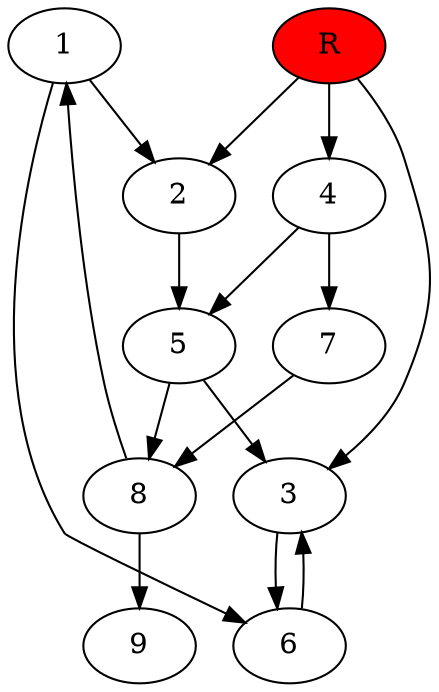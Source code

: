 digraph prb63293 {
	1
	2
	3
	4
	5
	6
	7
	8
	R [fillcolor="#ff0000" style=filled]
	1 -> 2
	1 -> 6
	2 -> 5
	3 -> 6
	4 -> 5
	4 -> 7
	5 -> 3
	5 -> 8
	6 -> 3
	7 -> 8
	8 -> 1
	8 -> 9
	R -> 2
	R -> 3
	R -> 4
}
